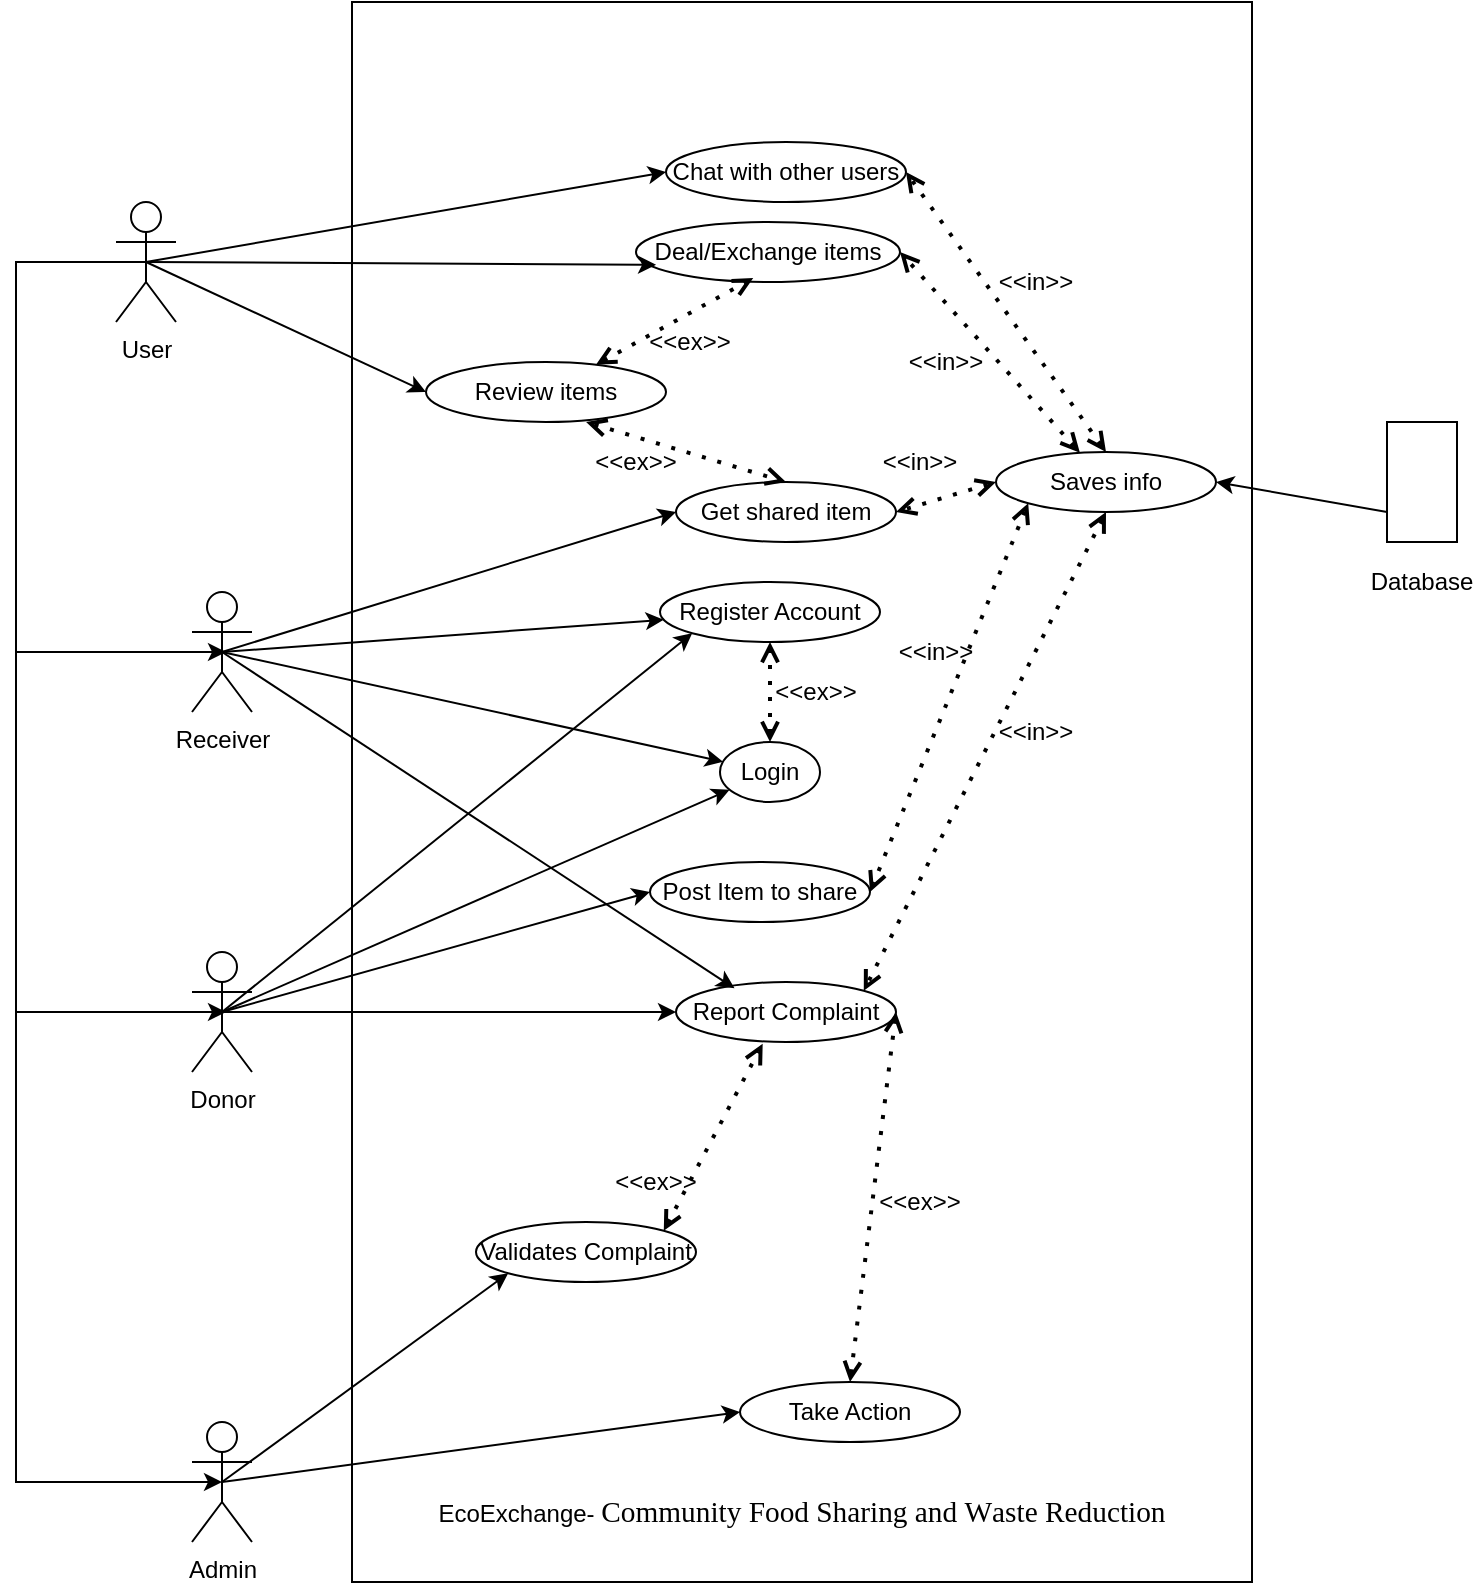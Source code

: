 <mxfile version="24.8.4">
  <diagram name="Page-1" id="fiGmceqLSLjjnIUU0g21">
    <mxGraphModel dx="1050" dy="1658" grid="1" gridSize="10" guides="1" tooltips="1" connect="1" arrows="1" fold="1" page="1" pageScale="1" pageWidth="850" pageHeight="1100" math="0" shadow="0">
      <root>
        <mxCell id="0" />
        <mxCell id="1" parent="0" />
        <mxCell id="evtN1xrtkzQGO4cUcYzp-2" value="" style="rounded=0;whiteSpace=wrap;html=1;" parent="1" vertex="1">
          <mxGeometry x="228" y="-10" width="450" height="790" as="geometry" />
        </mxCell>
        <mxCell id="evtN1xrtkzQGO4cUcYzp-3" value="Receiver" style="shape=umlActor;verticalLabelPosition=bottom;verticalAlign=top;html=1;outlineConnect=0;" parent="1" vertex="1">
          <mxGeometry x="148" y="285" width="30" height="60" as="geometry" />
        </mxCell>
        <mxCell id="pZqg0axUCimge4yhkvFb-1" value="Donor" style="shape=umlActor;verticalLabelPosition=bottom;verticalAlign=top;html=1;outlineConnect=0;" parent="1" vertex="1">
          <mxGeometry x="148" y="465" width="30" height="60" as="geometry" />
        </mxCell>
        <mxCell id="pZqg0axUCimge4yhkvFb-2" value="Admin" style="shape=umlActor;verticalLabelPosition=bottom;verticalAlign=top;html=1;outlineConnect=0;" parent="1" vertex="1">
          <mxGeometry x="148" y="700" width="30" height="60" as="geometry" />
        </mxCell>
        <mxCell id="pZqg0axUCimge4yhkvFb-3" value="Register Account" style="ellipse;whiteSpace=wrap;html=1;" parent="1" vertex="1">
          <mxGeometry x="382" y="280" width="110" height="30" as="geometry" />
        </mxCell>
        <mxCell id="pZqg0axUCimge4yhkvFb-4" value="" style="endArrow=classic;html=1;rounded=0;exitX=0.5;exitY=0.5;exitDx=0;exitDy=0;exitPerimeter=0;" parent="1" source="evtN1xrtkzQGO4cUcYzp-3" target="pZqg0axUCimge4yhkvFb-3" edge="1">
          <mxGeometry width="50" height="50" relative="1" as="geometry">
            <mxPoint x="258" y="230" as="sourcePoint" />
            <mxPoint x="308" y="180" as="targetPoint" />
          </mxGeometry>
        </mxCell>
        <mxCell id="pZqg0axUCimge4yhkvFb-5" value="" style="endArrow=classic;html=1;rounded=0;entryX=0;entryY=1;entryDx=0;entryDy=0;exitX=0.5;exitY=0.5;exitDx=0;exitDy=0;exitPerimeter=0;" parent="1" source="pZqg0axUCimge4yhkvFb-1" target="pZqg0axUCimge4yhkvFb-3" edge="1">
          <mxGeometry width="50" height="50" relative="1" as="geometry">
            <mxPoint x="148" y="680" as="sourcePoint" />
            <mxPoint x="198" y="630" as="targetPoint" />
          </mxGeometry>
        </mxCell>
        <mxCell id="pZqg0axUCimge4yhkvFb-7" value="Login" style="ellipse;whiteSpace=wrap;html=1;" parent="1" vertex="1">
          <mxGeometry x="412" y="360" width="50" height="30" as="geometry" />
        </mxCell>
        <mxCell id="pZqg0axUCimge4yhkvFb-8" value="" style="endArrow=classic;html=1;rounded=0;exitX=0.5;exitY=0.5;exitDx=0;exitDy=0;exitPerimeter=0;" parent="1" source="evtN1xrtkzQGO4cUcYzp-3" target="pZqg0axUCimge4yhkvFb-7" edge="1">
          <mxGeometry width="50" height="50" relative="1" as="geometry">
            <mxPoint x="153" y="210" as="sourcePoint" />
            <mxPoint x="318" y="190" as="targetPoint" />
          </mxGeometry>
        </mxCell>
        <mxCell id="pZqg0axUCimge4yhkvFb-9" value="" style="endArrow=classic;html=1;rounded=0;exitX=0.5;exitY=0.5;exitDx=0;exitDy=0;exitPerimeter=0;" parent="1" source="pZqg0axUCimge4yhkvFb-1" target="pZqg0axUCimge4yhkvFb-7" edge="1">
          <mxGeometry width="50" height="50" relative="1" as="geometry">
            <mxPoint x="138" y="370" as="sourcePoint" />
            <mxPoint x="328" y="200" as="targetPoint" />
          </mxGeometry>
        </mxCell>
        <mxCell id="pZqg0axUCimge4yhkvFb-10" value="" style="endArrow=open;dashed=1;html=1;dashPattern=1 3;strokeWidth=2;rounded=0;entryX=0.5;entryY=1;entryDx=0;entryDy=0;endFill=0;startArrow=open;startFill=0;" parent="1" source="pZqg0axUCimge4yhkvFb-7" target="pZqg0axUCimge4yhkvFb-3" edge="1">
          <mxGeometry width="50" height="50" relative="1" as="geometry">
            <mxPoint x="530" y="380" as="sourcePoint" />
            <mxPoint x="580" y="330" as="targetPoint" />
          </mxGeometry>
        </mxCell>
        <mxCell id="pZqg0axUCimge4yhkvFb-11" value="&amp;lt;&amp;lt;ex&amp;gt;&amp;gt;" style="text;html=1;align=center;verticalAlign=middle;whiteSpace=wrap;rounded=0;" parent="1" vertex="1">
          <mxGeometry x="440" y="325" width="40" height="20" as="geometry" />
        </mxCell>
        <mxCell id="pZqg0axUCimge4yhkvFb-12" value="Post Item to share" style="ellipse;whiteSpace=wrap;html=1;" parent="1" vertex="1">
          <mxGeometry x="377" y="420" width="110" height="30" as="geometry" />
        </mxCell>
        <mxCell id="pZqg0axUCimge4yhkvFb-13" value="Get shared item" style="ellipse;whiteSpace=wrap;html=1;" parent="1" vertex="1">
          <mxGeometry x="390" y="230" width="110" height="30" as="geometry" />
        </mxCell>
        <mxCell id="pZqg0axUCimge4yhkvFb-14" value="" style="endArrow=classic;html=1;rounded=0;exitX=0.5;exitY=0.5;exitDx=0;exitDy=0;exitPerimeter=0;entryX=0;entryY=0.5;entryDx=0;entryDy=0;" parent="1" source="evtN1xrtkzQGO4cUcYzp-3" target="pZqg0axUCimge4yhkvFb-13" edge="1">
          <mxGeometry width="50" height="50" relative="1" as="geometry">
            <mxPoint x="153" y="210" as="sourcePoint" />
            <mxPoint x="329" y="246" as="targetPoint" />
          </mxGeometry>
        </mxCell>
        <mxCell id="pZqg0axUCimge4yhkvFb-15" value="" style="endArrow=classic;html=1;rounded=0;entryX=0;entryY=0.5;entryDx=0;entryDy=0;exitX=0.5;exitY=0.5;exitDx=0;exitDy=0;exitPerimeter=0;" parent="1" source="pZqg0axUCimge4yhkvFb-1" target="pZqg0axUCimge4yhkvFb-12" edge="1">
          <mxGeometry width="50" height="50" relative="1" as="geometry">
            <mxPoint x="143" y="380" as="sourcePoint" />
            <mxPoint x="349" y="340" as="targetPoint" />
          </mxGeometry>
        </mxCell>
        <mxCell id="pZqg0axUCimge4yhkvFb-17" value="" style="endArrow=open;dashed=1;html=1;dashPattern=1 3;strokeWidth=2;rounded=0;entryX=0.5;entryY=0;entryDx=0;entryDy=0;endFill=0;startArrow=open;startFill=0;exitX=0.667;exitY=1;exitDx=0;exitDy=0;exitPerimeter=0;" parent="1" source="HxLg9ovijOHUVNfnZQ1I-13" target="pZqg0axUCimge4yhkvFb-13" edge="1">
          <mxGeometry width="50" height="50" relative="1" as="geometry">
            <mxPoint x="395" y="350" as="sourcePoint" />
            <mxPoint x="395" y="300" as="targetPoint" />
          </mxGeometry>
        </mxCell>
        <mxCell id="pZqg0axUCimge4yhkvFb-18" value="&amp;lt;&amp;lt;ex&amp;gt;&amp;gt;" style="text;html=1;align=center;verticalAlign=middle;whiteSpace=wrap;rounded=0;rotation=0;" parent="1" vertex="1">
          <mxGeometry x="350" y="210" width="40" height="20" as="geometry" />
        </mxCell>
        <mxCell id="pZqg0axUCimge4yhkvFb-20" value="" style="rounded=0;whiteSpace=wrap;html=1;" parent="1" vertex="1">
          <mxGeometry x="745.5" y="200" width="35" height="60" as="geometry" />
        </mxCell>
        <mxCell id="pZqg0axUCimge4yhkvFb-21" value="Database" style="text;html=1;align=center;verticalAlign=middle;whiteSpace=wrap;rounded=0;" parent="1" vertex="1">
          <mxGeometry x="733" y="265" width="60" height="30" as="geometry" />
        </mxCell>
        <mxCell id="pZqg0axUCimge4yhkvFb-23" value="" style="endArrow=classic;html=1;rounded=0;entryX=1;entryY=0.5;entryDx=0;entryDy=0;exitX=0;exitY=0.75;exitDx=0;exitDy=0;" parent="1" source="pZqg0axUCimge4yhkvFb-20" target="pZqg0axUCimge4yhkvFb-24" edge="1">
          <mxGeometry width="50" height="50" relative="1" as="geometry">
            <mxPoint x="756" y="240" as="sourcePoint" />
            <mxPoint x="488" y="225" as="targetPoint" />
          </mxGeometry>
        </mxCell>
        <mxCell id="pZqg0axUCimge4yhkvFb-24" value="Saves info" style="ellipse;whiteSpace=wrap;html=1;" parent="1" vertex="1">
          <mxGeometry x="550" y="215" width="110" height="30" as="geometry" />
        </mxCell>
        <mxCell id="pZqg0axUCimge4yhkvFb-25" value="" style="endArrow=open;dashed=1;html=1;dashPattern=1 3;strokeWidth=2;rounded=0;entryX=1;entryY=0.5;entryDx=0;entryDy=0;endFill=0;startArrow=open;startFill=0;exitX=0;exitY=0.5;exitDx=0;exitDy=0;" parent="1" source="pZqg0axUCimge4yhkvFb-24" target="pZqg0axUCimge4yhkvFb-13" edge="1">
          <mxGeometry width="50" height="50" relative="1" as="geometry">
            <mxPoint x="575.421" y="274.584" as="sourcePoint" />
            <mxPoint x="455" y="330" as="targetPoint" />
          </mxGeometry>
        </mxCell>
        <mxCell id="pZqg0axUCimge4yhkvFb-27" value="" style="endArrow=open;dashed=1;html=1;dashPattern=1 3;strokeWidth=2;rounded=0;entryX=1;entryY=0.5;entryDx=0;entryDy=0;endFill=0;startArrow=open;startFill=0;exitX=0;exitY=1;exitDx=0;exitDy=0;" parent="1" source="pZqg0axUCimge4yhkvFb-24" target="pZqg0axUCimge4yhkvFb-12" edge="1">
          <mxGeometry width="50" height="50" relative="1" as="geometry">
            <mxPoint x="552" y="252" as="sourcePoint" />
            <mxPoint x="488" y="225" as="targetPoint" />
          </mxGeometry>
        </mxCell>
        <mxCell id="pZqg0axUCimge4yhkvFb-28" value="&amp;lt;&amp;lt;ex&amp;gt;&amp;gt;" style="text;html=1;align=center;verticalAlign=middle;whiteSpace=wrap;rounded=0;" parent="1" vertex="1">
          <mxGeometry x="492" y="580" width="40" height="20" as="geometry" />
        </mxCell>
        <mxCell id="pZqg0axUCimge4yhkvFb-32" value="Report Complaint" style="ellipse;whiteSpace=wrap;html=1;" parent="1" vertex="1">
          <mxGeometry x="390" y="480" width="110" height="30" as="geometry" />
        </mxCell>
        <mxCell id="pZqg0axUCimge4yhkvFb-33" value="" style="endArrow=classic;html=1;rounded=0;exitX=0.5;exitY=0.5;exitDx=0;exitDy=0;exitPerimeter=0;entryX=0.266;entryY=0.105;entryDx=0;entryDy=0;entryPerimeter=0;" parent="1" source="evtN1xrtkzQGO4cUcYzp-3" target="pZqg0axUCimge4yhkvFb-32" edge="1">
          <mxGeometry width="50" height="50" relative="1" as="geometry">
            <mxPoint x="148" y="210" as="sourcePoint" />
            <mxPoint x="415" y="355" as="targetPoint" />
          </mxGeometry>
        </mxCell>
        <mxCell id="pZqg0axUCimge4yhkvFb-34" value="" style="endArrow=classic;html=1;rounded=0;entryX=0;entryY=0.5;entryDx=0;entryDy=0;exitX=0.5;exitY=0.5;exitDx=0;exitDy=0;exitPerimeter=0;" parent="1" source="pZqg0axUCimge4yhkvFb-1" target="pZqg0axUCimge4yhkvFb-32" edge="1">
          <mxGeometry width="50" height="50" relative="1" as="geometry">
            <mxPoint x="143" y="380" as="sourcePoint" />
            <mxPoint x="378" y="425" as="targetPoint" />
          </mxGeometry>
        </mxCell>
        <mxCell id="pZqg0axUCimge4yhkvFb-35" value="Validates Complaint" style="ellipse;whiteSpace=wrap;html=1;" parent="1" vertex="1">
          <mxGeometry x="290" y="600" width="110" height="30" as="geometry" />
        </mxCell>
        <mxCell id="pZqg0axUCimge4yhkvFb-36" value="Take Action" style="ellipse;whiteSpace=wrap;html=1;" parent="1" vertex="1">
          <mxGeometry x="422" y="680" width="110" height="30" as="geometry" />
        </mxCell>
        <mxCell id="pZqg0axUCimge4yhkvFb-37" value="" style="endArrow=classic;html=1;rounded=0;entryX=0;entryY=1;entryDx=0;entryDy=0;exitX=0.5;exitY=0.5;exitDx=0;exitDy=0;exitPerimeter=0;" parent="1" source="pZqg0axUCimge4yhkvFb-2" target="pZqg0axUCimge4yhkvFb-35" edge="1">
          <mxGeometry width="50" height="50" relative="1" as="geometry">
            <mxPoint x="143" y="380" as="sourcePoint" />
            <mxPoint x="373" y="505" as="targetPoint" />
          </mxGeometry>
        </mxCell>
        <mxCell id="pZqg0axUCimge4yhkvFb-38" value="" style="endArrow=classic;html=1;rounded=0;entryX=0;entryY=0.5;entryDx=0;entryDy=0;exitX=0.5;exitY=0.5;exitDx=0;exitDy=0;exitPerimeter=0;" parent="1" source="pZqg0axUCimge4yhkvFb-2" target="pZqg0axUCimge4yhkvFb-36" edge="1">
          <mxGeometry width="50" height="50" relative="1" as="geometry">
            <mxPoint x="773" y="430" as="sourcePoint" />
            <mxPoint x="618" y="455" as="targetPoint" />
          </mxGeometry>
        </mxCell>
        <mxCell id="pZqg0axUCimge4yhkvFb-39" value="" style="endArrow=open;dashed=1;html=1;dashPattern=1 3;strokeWidth=2;rounded=0;entryX=0.394;entryY=1.028;entryDx=0;entryDy=0;endFill=0;startArrow=open;startFill=0;exitX=1;exitY=0;exitDx=0;exitDy=0;entryPerimeter=0;" parent="1" source="pZqg0axUCimge4yhkvFb-35" target="pZqg0axUCimge4yhkvFb-32" edge="1">
          <mxGeometry width="50" height="50" relative="1" as="geometry">
            <mxPoint x="583" y="313" as="sourcePoint" />
            <mxPoint x="510" y="455" as="targetPoint" />
          </mxGeometry>
        </mxCell>
        <mxCell id="pZqg0axUCimge4yhkvFb-40" value="" style="endArrow=open;dashed=1;html=1;dashPattern=1 3;strokeWidth=2;rounded=0;endFill=0;startArrow=open;startFill=0;exitX=0.5;exitY=0;exitDx=0;exitDy=0;entryX=1;entryY=0.5;entryDx=0;entryDy=0;" parent="1" source="pZqg0axUCimge4yhkvFb-36" target="pZqg0axUCimge4yhkvFb-32" edge="1">
          <mxGeometry width="50" height="50" relative="1" as="geometry">
            <mxPoint x="530" y="485" as="sourcePoint" />
            <mxPoint x="490" y="525" as="targetPoint" />
          </mxGeometry>
        </mxCell>
        <mxCell id="pZqg0axUCimge4yhkvFb-41" value="&amp;lt;&amp;lt;in&amp;gt;&amp;gt;" style="text;html=1;align=center;verticalAlign=middle;whiteSpace=wrap;rounded=0;" parent="1" vertex="1">
          <mxGeometry x="492" y="210" width="40" height="20" as="geometry" />
        </mxCell>
        <mxCell id="pZqg0axUCimge4yhkvFb-42" value="&amp;lt;&amp;lt;ex&amp;gt;&amp;gt;" style="text;html=1;align=center;verticalAlign=middle;whiteSpace=wrap;rounded=0;" parent="1" vertex="1">
          <mxGeometry x="360" y="570" width="40" height="20" as="geometry" />
        </mxCell>
        <mxCell id="pZqg0axUCimge4yhkvFb-43" value="&amp;lt;&amp;lt;in&amp;gt;&amp;gt;" style="text;html=1;align=center;verticalAlign=middle;whiteSpace=wrap;rounded=0;" parent="1" vertex="1">
          <mxGeometry x="500" y="305" width="40" height="20" as="geometry" />
        </mxCell>
        <mxCell id="pZqg0axUCimge4yhkvFb-49" value="" style="endArrow=open;dashed=1;html=1;dashPattern=1 3;strokeWidth=2;rounded=0;entryX=1;entryY=0.5;entryDx=0;entryDy=0;endFill=0;startArrow=open;startFill=0;exitX=0.5;exitY=0;exitDx=0;exitDy=0;" parent="1" source="pZqg0axUCimge4yhkvFb-24" target="HxLg9ovijOHUVNfnZQ1I-11" edge="1">
          <mxGeometry width="50" height="50" relative="1" as="geometry">
            <mxPoint x="561" y="283" as="sourcePoint" />
            <mxPoint x="466.4" y="425.29" as="targetPoint" />
          </mxGeometry>
        </mxCell>
        <mxCell id="pZqg0axUCimge4yhkvFb-50" value="&amp;lt;&amp;lt;in&amp;gt;&amp;gt;" style="text;html=1;align=center;verticalAlign=middle;whiteSpace=wrap;rounded=0;" parent="1" vertex="1">
          <mxGeometry x="550" y="120" width="40" height="20" as="geometry" />
        </mxCell>
        <mxCell id="HxLg9ovijOHUVNfnZQ1I-1" value="EcoExchange- &lt;span style=&quot;accent-color: auto; place-content: normal; place-items: normal; place-self: auto; animation: none; animation-composition: replace; appearance: none; aspect-ratio: auto; backdrop-filter: none; backface-visibility: visible; background: none; background-blend-mode: normal; baseline-source: auto; border-color: rgb(0, 0, 0); border-collapse: separate; border-end-end-radius: 0px; border-end-start-radius: 0px; border-width: 0px; border-style: none; border-spacing: 0px; border-start-end-radius: 0px; border-start-start-radius: 0px; border-radius: 0px; inset: auto; box-decoration-break: slice; box-shadow: none; box-sizing: content-box; break-after: auto; break-before: auto; break-inside: auto; caption-side: top; caret-color: rgb(0, 0, 0); clear: none; clip: auto; clip-path: none; clip-rule: nonzero; color: rgb(0, 0, 0); color-interpolation: srgb; color-interpolation-filters: linearrgb; color-scheme: normal; columns: auto; column-fill: balance; gap: normal; column-rule: 0px none rgb(0, 0, 0); column-span: none; contain: none; contain-intrinsic-block-size: none; contain-intrinsic-size: none; contain-intrinsic-inline-size: none; container: none; content: normal; content-visibility: visible; counter-increment: none; counter-reset: none; counter-set: none; cursor: text; cx: 0px; cy: 0px; d: none; direction: ltr; display: inline; dominant-baseline: auto; empty-cells: show; fill: rgb(0, 0, 0); fill-opacity: 1; fill-rule: nonzero; filter: none; flex: 0 1 auto; flex-flow: row; float: none; flood-color: rgb(0, 0, 0); flood-opacity: 1; font-family: WordVisi_MSFontService, &amp;quot;Times New Roman&amp;quot;, &amp;quot;Times New Roman_EmbeddedFont&amp;quot;, &amp;quot;Times New Roman_MSFontService&amp;quot;, serif; font-feature-settings: normal; font-kerning: none; font-optical-sizing: auto; font-palette: normal; font-size: 14.667px; font-size-adjust: none; font-stretch: 100%; font-style: normal; font-synthesis: weight style small-caps; font-variant: none; font-variation-settings: normal; forced-color-adjust: auto; grid-area: auto; grid: none; height: auto; hyphenate-character: auto; hyphens: manual; image-orientation: from-image; image-rendering: auto; inline-size: auto; inset-block: auto; inset-inline: auto; isolation: auto; letter-spacing: normal; lighting-color: rgb(255, 255, 255); line-break: auto; line-height: 18.346px; list-style: outside; margin: 0px; marker: none; mask: none; mask-type: luminance; math-depth: 0; math-style: normal; max-height: none; max-width: none; min-height: 0px; min-width: 0px; mix-blend-mode: normal; object-fit: fill; object-position: 50% 50%; offset: normal; opacity: 1; order: 0; outline: rgb(0, 0, 0) 0px; outline-offset: 0px; overflow: visible; overflow-anchor: auto; overflow-clip-margin: 0px; overflow-wrap: break-word; overscroll-behavior-block: auto; overscroll-behavior-inline: auto; overscroll-behavior: auto; padding: 0px; page: auto; paint-order: normal; perspective: none; perspective-origin: 0px 0px; pointer-events: auto; position: static; quotes: auto; r: 0px; resize: none; rotate: none; ruby-align: space-around; ruby-position: over; rx: auto; ry: auto; scale: none; scroll-behavior: auto; scroll-margin-block: 0px; scroll-margin: 0px; scroll-margin-inline: 0px; scroll-padding-block: auto; scroll-padding: auto; scroll-padding-inline: auto; scroll-snap-align: none; scroll-snap-stop: normal; scroll-snap-type: none; scrollbar-color: auto; scrollbar-gutter: auto; scrollbar-width: auto; shape-image-threshold: 0; shape-margin: 0px; shape-outside: none; shape-rendering: auto; stop-color: rgb(0, 0, 0); stop-opacity: 1; stroke: none; stroke-dasharray: none; stroke-dashoffset: 0px; stroke-linecap: butt; stroke-linejoin: miter; stroke-miterlimit: 4; stroke-opacity: 1; stroke-width: 1px; tab-size: 8; table-layout: auto; text-align: left; text-align-last: auto; text-anchor: start; text-combine-upright: none; text-decoration: rgb(0, 0, 0); text-decoration-skip-ink: auto; text-emphasis: none rgb(0, 0, 0); text-emphasis-position: over; text-indent: 0px; text-orientation: mixed; text-overflow: clip; text-rendering: auto; text-shadow: none; text-transform: none; text-underline-offset: auto; text-underline-position: auto; text-wrap: wrap; touch-action: auto; transform: none; transform-box: view-box; transform-origin: 0px 0px 0px; transform-style: flat; transition: all; translate: none; unicode-bidi: normal; user-select: text; vector-effect: none; vertical-align: baseline; visibility: visible; border-block: 0px rgb(0, 0, 0); border-inline: 0px rgb(0, 0, 0); border-image: none; -moz-box-align: stretch; -moz-box-direction: normal; -moz-box-flex: 0; -moz-box-ordinal-group: 1; -moz-box-orient: horizontal; -moz-box-pack: start; -webkit-line-clamp: none; block-size: auto; margin-block: 0px; margin-inline: 0px; max-block-size: none; max-inline-size: none; min-block-size: 0px; min-inline-size: 0px; padding-block: 0px; padding-inline: 0px; -webkit-text-fill-color: rgb(0, 0, 0); -webkit-text-security: none; -webkit-text-stroke: 0px rgb(0, 0, 0); white-space: pre-wrap; width: auto; will-change: auto; word-break: normal; word-spacing: 0px; writing-mode: horizontal-tb; x: 0px; y: 0px; z-index: auto; zoom: 1;&quot; class=&quot;TextRun SCXW44304685 BCX8&quot; lang=&quot;EN-US&quot; data-contrast=&quot;auto&quot;&gt;&lt;span class=&quot;NormalTextRun SCXW44304685 BCX8&quot;&gt;Community Food Sharing and Waste Reduction&lt;/span&gt;&lt;/span&gt;" style="text;html=1;align=center;verticalAlign=middle;whiteSpace=wrap;rounded=0;" parent="1" vertex="1">
          <mxGeometry x="258" y="730" width="390" height="30" as="geometry" />
        </mxCell>
        <mxCell id="HxLg9ovijOHUVNfnZQ1I-4" value="User" style="shape=umlActor;verticalLabelPosition=bottom;verticalAlign=top;html=1;outlineConnect=0;" parent="1" vertex="1">
          <mxGeometry x="110" y="90" width="30" height="60" as="geometry" />
        </mxCell>
        <mxCell id="HxLg9ovijOHUVNfnZQ1I-6" value="" style="endArrow=none;html=1;rounded=0;entryX=0.5;entryY=0.5;entryDx=0;entryDy=0;entryPerimeter=0;exitX=0.5;exitY=0.5;exitDx=0;exitDy=0;exitPerimeter=0;endFill=0;startArrow=classic;startFill=1;" parent="1" target="HxLg9ovijOHUVNfnZQ1I-4" edge="1">
          <mxGeometry width="50" height="50" relative="1" as="geometry">
            <mxPoint x="165" y="315" as="sourcePoint" />
            <mxPoint x="105" y="230" as="targetPoint" />
            <Array as="points">
              <mxPoint x="60" y="315" />
              <mxPoint x="60" y="230" />
              <mxPoint x="60" y="120" />
            </Array>
          </mxGeometry>
        </mxCell>
        <mxCell id="HxLg9ovijOHUVNfnZQ1I-7" value="" style="endArrow=none;html=1;rounded=0;entryX=0.5;entryY=0.5;entryDx=0;entryDy=0;entryPerimeter=0;exitX=0.5;exitY=0.5;exitDx=0;exitDy=0;exitPerimeter=0;startArrow=classic;startFill=1;" parent="1" target="HxLg9ovijOHUVNfnZQ1I-4" edge="1">
          <mxGeometry width="50" height="50" relative="1" as="geometry">
            <mxPoint x="165" y="495" as="sourcePoint" />
            <mxPoint x="105" y="230" as="targetPoint" />
            <Array as="points">
              <mxPoint x="60" y="495" />
              <mxPoint x="60" y="310" />
              <mxPoint x="60" y="230" />
              <mxPoint x="60" y="120" />
            </Array>
          </mxGeometry>
        </mxCell>
        <mxCell id="HxLg9ovijOHUVNfnZQ1I-10" value="" style="endArrow=none;html=1;rounded=0;entryX=0.5;entryY=0.5;entryDx=0;entryDy=0;entryPerimeter=0;exitX=0.5;exitY=0.5;exitDx=0;exitDy=0;exitPerimeter=0;startArrow=classic;startFill=1;" parent="1" target="HxLg9ovijOHUVNfnZQ1I-4" edge="1">
          <mxGeometry width="50" height="50" relative="1" as="geometry">
            <mxPoint x="163.0" y="730" as="sourcePoint" />
            <mxPoint x="105" y="230" as="targetPoint" />
            <Array as="points">
              <mxPoint x="60" y="730" />
              <mxPoint x="60" y="310" />
              <mxPoint x="60" y="230" />
              <mxPoint x="60" y="120" />
            </Array>
          </mxGeometry>
        </mxCell>
        <mxCell id="HxLg9ovijOHUVNfnZQ1I-11" value="Chat with other users" style="ellipse;whiteSpace=wrap;html=1;" parent="1" vertex="1">
          <mxGeometry x="385" y="60" width="120" height="30" as="geometry" />
        </mxCell>
        <mxCell id="HxLg9ovijOHUVNfnZQ1I-12" value="" style="endArrow=classic;html=1;rounded=0;exitX=0.5;exitY=0.5;exitDx=0;exitDy=0;exitPerimeter=0;entryX=0;entryY=0.5;entryDx=0;entryDy=0;" parent="1" source="HxLg9ovijOHUVNfnZQ1I-4" target="HxLg9ovijOHUVNfnZQ1I-11" edge="1">
          <mxGeometry width="50" height="50" relative="1" as="geometry">
            <mxPoint x="173" y="325" as="sourcePoint" />
            <mxPoint x="378" y="225" as="targetPoint" />
          </mxGeometry>
        </mxCell>
        <mxCell id="HxLg9ovijOHUVNfnZQ1I-13" value="Review items" style="ellipse;whiteSpace=wrap;html=1;" parent="1" vertex="1">
          <mxGeometry x="265" y="170" width="120" height="30" as="geometry" />
        </mxCell>
        <mxCell id="HxLg9ovijOHUVNfnZQ1I-14" value="" style="endArrow=classic;html=1;rounded=0;exitX=0.5;exitY=0.5;exitDx=0;exitDy=0;exitPerimeter=0;entryX=0;entryY=0.5;entryDx=0;entryDy=0;" parent="1" source="HxLg9ovijOHUVNfnZQ1I-4" target="HxLg9ovijOHUVNfnZQ1I-13" edge="1">
          <mxGeometry width="50" height="50" relative="1" as="geometry">
            <mxPoint x="113" y="240" as="sourcePoint" />
            <mxPoint x="395" y="85" as="targetPoint" />
          </mxGeometry>
        </mxCell>
        <mxCell id="HxLg9ovijOHUVNfnZQ1I-15" value="Deal/Exchange items" style="ellipse;whiteSpace=wrap;html=1;" parent="1" vertex="1">
          <mxGeometry x="370" y="100" width="132" height="30" as="geometry" />
        </mxCell>
        <mxCell id="HxLg9ovijOHUVNfnZQ1I-18" value="" style="endArrow=classic;html=1;rounded=0;entryX=0.076;entryY=0.713;entryDx=0;entryDy=0;entryPerimeter=0;exitX=0.5;exitY=0.5;exitDx=0;exitDy=0;exitPerimeter=0;" parent="1" source="HxLg9ovijOHUVNfnZQ1I-4" target="HxLg9ovijOHUVNfnZQ1I-15" edge="1">
          <mxGeometry width="50" height="50" relative="1" as="geometry">
            <mxPoint x="110" y="230" as="sourcePoint" />
            <mxPoint x="390" y="165" as="targetPoint" />
          </mxGeometry>
        </mxCell>
        <mxCell id="HxLg9ovijOHUVNfnZQ1I-21" value="" style="endArrow=open;dashed=1;html=1;dashPattern=1 3;strokeWidth=2;rounded=0;entryX=1;entryY=0.5;entryDx=0;entryDy=0;endFill=0;startArrow=open;startFill=0;" parent="1" source="pZqg0axUCimge4yhkvFb-24" target="HxLg9ovijOHUVNfnZQ1I-15" edge="1">
          <mxGeometry width="50" height="50" relative="1" as="geometry">
            <mxPoint x="649" y="229" as="sourcePoint" />
            <mxPoint x="515" y="85" as="targetPoint" />
          </mxGeometry>
        </mxCell>
        <mxCell id="HxLg9ovijOHUVNfnZQ1I-22" value="&amp;lt;&amp;lt;in&amp;gt;&amp;gt;" style="text;html=1;align=center;verticalAlign=middle;whiteSpace=wrap;rounded=0;" parent="1" vertex="1">
          <mxGeometry x="505" y="160" width="40" height="20" as="geometry" />
        </mxCell>
        <mxCell id="HxLg9ovijOHUVNfnZQ1I-26" value="" style="endArrow=open;dashed=1;html=1;dashPattern=1 3;strokeWidth=2;rounded=0;entryX=1;entryY=0;entryDx=0;entryDy=0;endFill=0;startArrow=open;startFill=0;exitX=0.5;exitY=1;exitDx=0;exitDy=0;" parent="1" source="pZqg0axUCimge4yhkvFb-24" target="pZqg0axUCimge4yhkvFb-32" edge="1">
          <mxGeometry width="50" height="50" relative="1" as="geometry">
            <mxPoint x="575" y="250" as="sourcePoint" />
            <mxPoint x="497" y="445" as="targetPoint" />
          </mxGeometry>
        </mxCell>
        <mxCell id="HxLg9ovijOHUVNfnZQ1I-27" value="&amp;lt;&amp;lt;in&amp;gt;&amp;gt;" style="text;html=1;align=center;verticalAlign=middle;whiteSpace=wrap;rounded=0;" parent="1" vertex="1">
          <mxGeometry x="550" y="345" width="40" height="20" as="geometry" />
        </mxCell>
        <mxCell id="HxLg9ovijOHUVNfnZQ1I-34" value="" style="endArrow=open;dashed=1;html=1;dashPattern=1 3;strokeWidth=2;rounded=0;entryX=0.444;entryY=0.935;entryDx=0;entryDy=0;endFill=0;startArrow=open;startFill=0;entryPerimeter=0;" parent="1" source="HxLg9ovijOHUVNfnZQ1I-13" target="HxLg9ovijOHUVNfnZQ1I-15" edge="1">
          <mxGeometry width="50" height="50" relative="1" as="geometry">
            <mxPoint x="355" y="210" as="sourcePoint" />
            <mxPoint x="455" y="240" as="targetPoint" />
          </mxGeometry>
        </mxCell>
        <mxCell id="HxLg9ovijOHUVNfnZQ1I-35" value="&amp;lt;&amp;lt;ex&amp;gt;&amp;gt;" style="text;html=1;align=center;verticalAlign=middle;whiteSpace=wrap;rounded=0;rotation=0;" parent="1" vertex="1">
          <mxGeometry x="377" y="150" width="40" height="20" as="geometry" />
        </mxCell>
      </root>
    </mxGraphModel>
  </diagram>
</mxfile>
